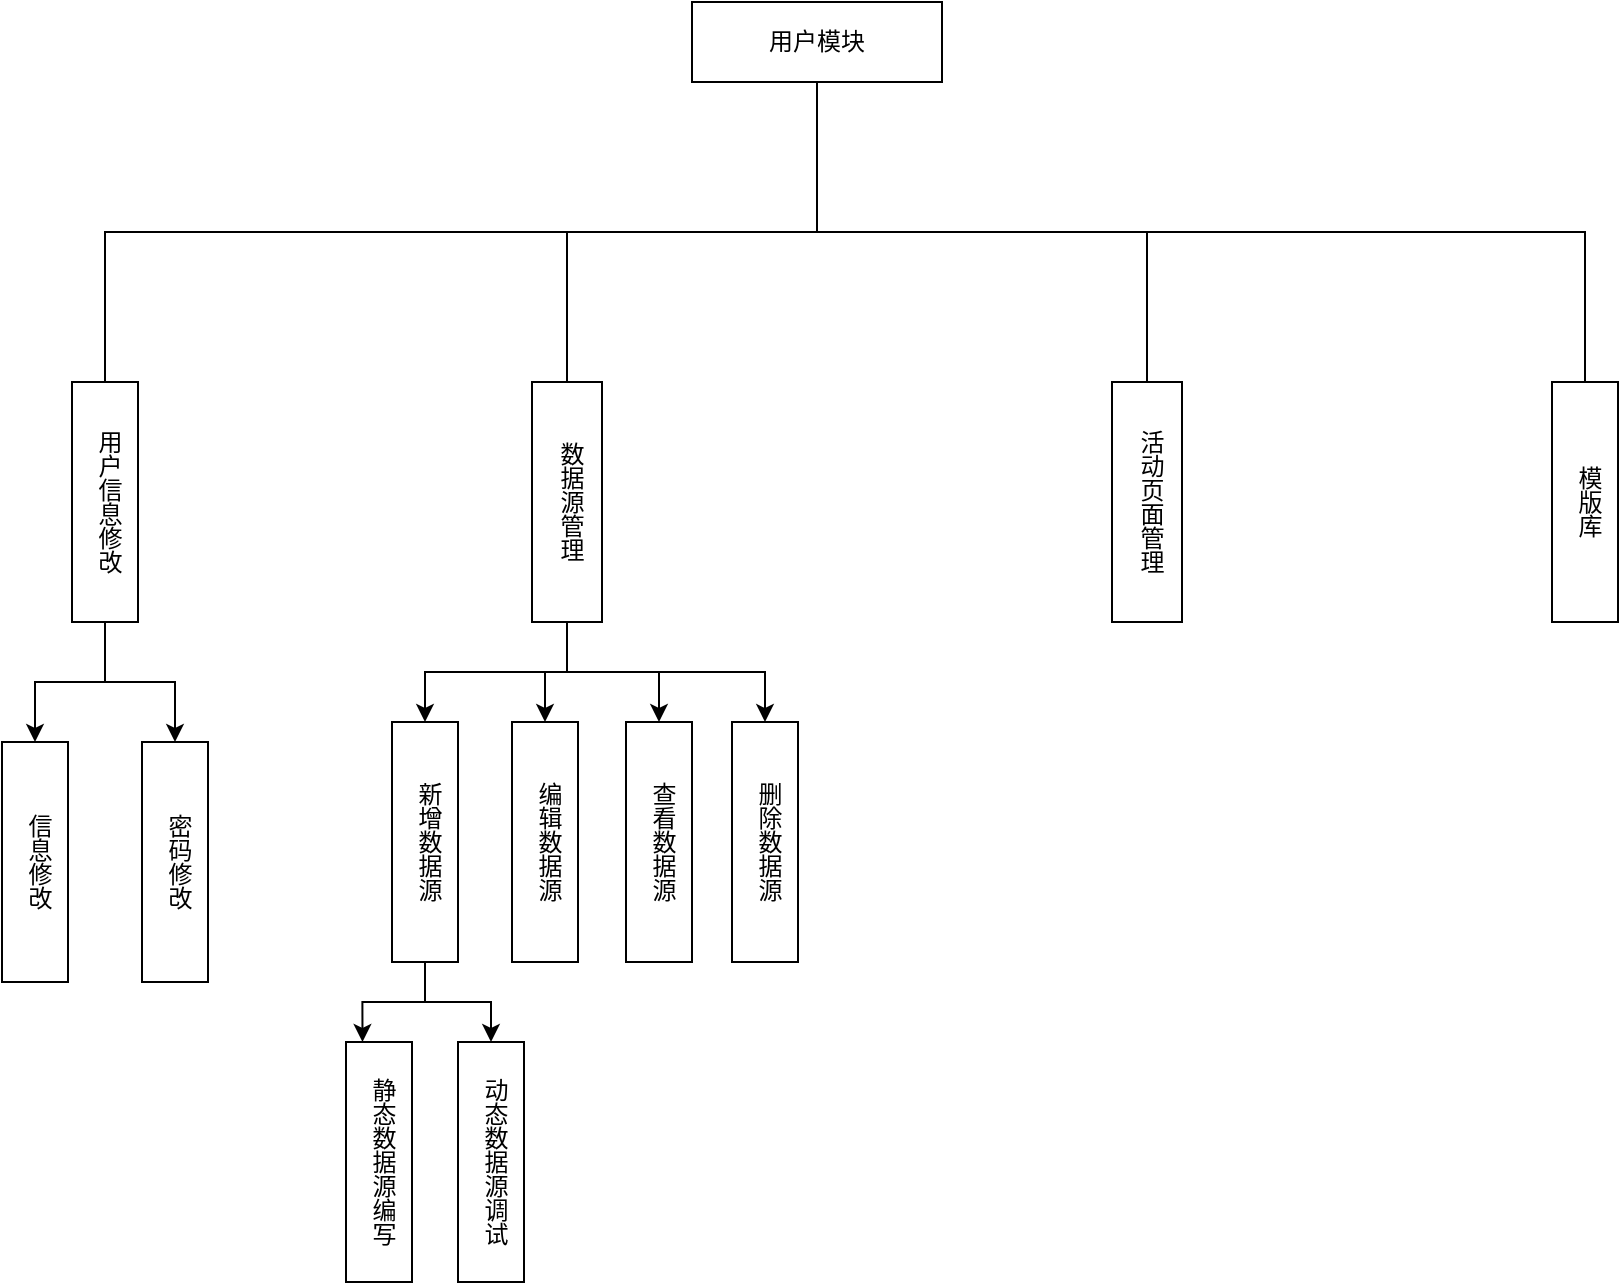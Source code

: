<mxfile version="24.0.5" type="github">
  <diagram name="第 1 页" id="gx0CAf-HGfpb9z3jjFb8">
    <mxGraphModel dx="2074" dy="3488" grid="1" gridSize="10" guides="1" tooltips="1" connect="1" arrows="1" fold="1" page="1" pageScale="1" pageWidth="827" pageHeight="1169" math="0" shadow="0">
      <root>
        <mxCell id="0" />
        <mxCell id="1" parent="0" />
        <mxCell id="n2puXXDJKAa573vDvbuu-2" style="edgeStyle=orthogonalEdgeStyle;rounded=0;orthogonalLoop=1;jettySize=auto;html=1;exitX=0.5;exitY=1;exitDx=0;exitDy=0;entryX=0.5;entryY=0;entryDx=0;entryDy=0;endArrow=none;endFill=0;" edge="1" parent="1" source="n2puXXDJKAa573vDvbuu-6" target="n2puXXDJKAa573vDvbuu-7">
          <mxGeometry relative="1" as="geometry" />
        </mxCell>
        <mxCell id="n2puXXDJKAa573vDvbuu-3" style="edgeStyle=orthogonalEdgeStyle;rounded=0;orthogonalLoop=1;jettySize=auto;html=1;exitX=0.5;exitY=1;exitDx=0;exitDy=0;entryX=0.5;entryY=0;entryDx=0;entryDy=0;endArrow=none;endFill=0;" edge="1" parent="1" source="n2puXXDJKAa573vDvbuu-6" target="n2puXXDJKAa573vDvbuu-8">
          <mxGeometry relative="1" as="geometry" />
        </mxCell>
        <mxCell id="n2puXXDJKAa573vDvbuu-4" style="edgeStyle=orthogonalEdgeStyle;rounded=0;orthogonalLoop=1;jettySize=auto;html=1;exitX=0.5;exitY=1;exitDx=0;exitDy=0;entryX=0.5;entryY=0;entryDx=0;entryDy=0;endArrow=none;endFill=0;" edge="1" parent="1" source="n2puXXDJKAa573vDvbuu-6" target="n2puXXDJKAa573vDvbuu-9">
          <mxGeometry relative="1" as="geometry" />
        </mxCell>
        <mxCell id="n2puXXDJKAa573vDvbuu-5" style="edgeStyle=orthogonalEdgeStyle;rounded=0;orthogonalLoop=1;jettySize=auto;html=1;exitX=0.5;exitY=1;exitDx=0;exitDy=0;entryX=0.5;entryY=0;entryDx=0;entryDy=0;endArrow=none;endFill=0;" edge="1" parent="1" source="n2puXXDJKAa573vDvbuu-6" target="n2puXXDJKAa573vDvbuu-10">
          <mxGeometry relative="1" as="geometry" />
        </mxCell>
        <mxCell id="n2puXXDJKAa573vDvbuu-6" value="用户模块" style="rounded=0;whiteSpace=wrap;html=1;" vertex="1" parent="1">
          <mxGeometry x="430" y="-2010" width="125" height="40" as="geometry" />
        </mxCell>
        <mxCell id="n2puXXDJKAa573vDvbuu-20" style="edgeStyle=orthogonalEdgeStyle;rounded=0;orthogonalLoop=1;jettySize=auto;html=1;exitX=0.5;exitY=1;exitDx=0;exitDy=0;entryX=0.5;entryY=0;entryDx=0;entryDy=0;" edge="1" parent="1" source="n2puXXDJKAa573vDvbuu-7" target="n2puXXDJKAa573vDvbuu-14">
          <mxGeometry relative="1" as="geometry" />
        </mxCell>
        <mxCell id="n2puXXDJKAa573vDvbuu-21" style="edgeStyle=orthogonalEdgeStyle;rounded=0;orthogonalLoop=1;jettySize=auto;html=1;exitX=0.5;exitY=1;exitDx=0;exitDy=0;entryX=0.5;entryY=0;entryDx=0;entryDy=0;" edge="1" parent="1" source="n2puXXDJKAa573vDvbuu-7" target="n2puXXDJKAa573vDvbuu-15">
          <mxGeometry relative="1" as="geometry" />
        </mxCell>
        <mxCell id="n2puXXDJKAa573vDvbuu-22" style="edgeStyle=orthogonalEdgeStyle;rounded=0;orthogonalLoop=1;jettySize=auto;html=1;exitX=0.5;exitY=1;exitDx=0;exitDy=0;entryX=0.5;entryY=0;entryDx=0;entryDy=0;" edge="1" parent="1" source="n2puXXDJKAa573vDvbuu-7" target="n2puXXDJKAa573vDvbuu-16">
          <mxGeometry relative="1" as="geometry" />
        </mxCell>
        <mxCell id="n2puXXDJKAa573vDvbuu-23" style="edgeStyle=orthogonalEdgeStyle;rounded=0;orthogonalLoop=1;jettySize=auto;html=1;exitX=0.5;exitY=1;exitDx=0;exitDy=0;entryX=0.5;entryY=0;entryDx=0;entryDy=0;" edge="1" parent="1" source="n2puXXDJKAa573vDvbuu-7" target="n2puXXDJKAa573vDvbuu-17">
          <mxGeometry relative="1" as="geometry" />
        </mxCell>
        <mxCell id="n2puXXDJKAa573vDvbuu-7" value="数据源管理" style="rounded=0;whiteSpace=wrap;html=1;verticalAlign=middle;align=center;labelPosition=center;verticalLabelPosition=middle;textDirection=vertical-rl;" vertex="1" parent="1">
          <mxGeometry x="350" y="-1820" width="35" height="120" as="geometry" />
        </mxCell>
        <mxCell id="n2puXXDJKAa573vDvbuu-8" value="活动页面管理" style="rounded=0;whiteSpace=wrap;html=1;verticalAlign=middle;align=center;labelPosition=center;verticalLabelPosition=middle;textDirection=vertical-rl;strokeWidth=1;" vertex="1" parent="1">
          <mxGeometry x="640" y="-1820" width="35" height="120" as="geometry" />
        </mxCell>
        <mxCell id="n2puXXDJKAa573vDvbuu-9" value="模版库" style="rounded=0;whiteSpace=wrap;html=1;verticalAlign=middle;align=center;labelPosition=center;verticalLabelPosition=middle;textDirection=vertical-rl;spacing=0;" vertex="1" parent="1">
          <mxGeometry x="860" y="-1820" width="33" height="120" as="geometry" />
        </mxCell>
        <mxCell id="n2puXXDJKAa573vDvbuu-18" style="edgeStyle=orthogonalEdgeStyle;rounded=0;orthogonalLoop=1;jettySize=auto;html=1;exitX=0.5;exitY=1;exitDx=0;exitDy=0;entryX=0.5;entryY=0;entryDx=0;entryDy=0;" edge="1" parent="1" source="n2puXXDJKAa573vDvbuu-10" target="n2puXXDJKAa573vDvbuu-12">
          <mxGeometry relative="1" as="geometry" />
        </mxCell>
        <mxCell id="n2puXXDJKAa573vDvbuu-19" style="edgeStyle=orthogonalEdgeStyle;rounded=0;orthogonalLoop=1;jettySize=auto;html=1;exitX=0.5;exitY=1;exitDx=0;exitDy=0;entryX=0.5;entryY=0;entryDx=0;entryDy=0;" edge="1" parent="1" source="n2puXXDJKAa573vDvbuu-10" target="n2puXXDJKAa573vDvbuu-13">
          <mxGeometry relative="1" as="geometry" />
        </mxCell>
        <mxCell id="n2puXXDJKAa573vDvbuu-10" value="用户信息修改" style="rounded=0;whiteSpace=wrap;html=1;verticalAlign=middle;align=center;labelPosition=center;verticalLabelPosition=middle;textDirection=vertical-rl;spacing=0;" vertex="1" parent="1">
          <mxGeometry x="120" y="-1820" width="33" height="120" as="geometry" />
        </mxCell>
        <mxCell id="n2puXXDJKAa573vDvbuu-12" value="信息修改" style="rounded=0;whiteSpace=wrap;html=1;verticalAlign=middle;align=center;labelPosition=center;verticalLabelPosition=middle;textDirection=vertical-rl;spacing=0;" vertex="1" parent="1">
          <mxGeometry x="85" y="-1640" width="33" height="120" as="geometry" />
        </mxCell>
        <mxCell id="n2puXXDJKAa573vDvbuu-13" value="密码修改" style="rounded=0;whiteSpace=wrap;html=1;verticalAlign=middle;align=center;labelPosition=center;verticalLabelPosition=middle;textDirection=vertical-rl;spacing=0;" vertex="1" parent="1">
          <mxGeometry x="155" y="-1640" width="33" height="120" as="geometry" />
        </mxCell>
        <mxCell id="n2puXXDJKAa573vDvbuu-26" style="edgeStyle=orthogonalEdgeStyle;rounded=0;orthogonalLoop=1;jettySize=auto;html=1;exitX=0.5;exitY=1;exitDx=0;exitDy=0;entryX=0.25;entryY=0;entryDx=0;entryDy=0;" edge="1" parent="1" source="n2puXXDJKAa573vDvbuu-14" target="n2puXXDJKAa573vDvbuu-24">
          <mxGeometry relative="1" as="geometry" />
        </mxCell>
        <mxCell id="n2puXXDJKAa573vDvbuu-27" style="edgeStyle=orthogonalEdgeStyle;rounded=0;orthogonalLoop=1;jettySize=auto;html=1;exitX=0.5;exitY=1;exitDx=0;exitDy=0;" edge="1" parent="1" source="n2puXXDJKAa573vDvbuu-14" target="n2puXXDJKAa573vDvbuu-25">
          <mxGeometry relative="1" as="geometry" />
        </mxCell>
        <mxCell id="n2puXXDJKAa573vDvbuu-14" value="新增数据源" style="rounded=0;whiteSpace=wrap;html=1;verticalAlign=middle;align=center;labelPosition=center;verticalLabelPosition=middle;textDirection=vertical-rl;spacing=0;" vertex="1" parent="1">
          <mxGeometry x="280" y="-1650" width="33" height="120" as="geometry" />
        </mxCell>
        <mxCell id="n2puXXDJKAa573vDvbuu-15" value="编辑数据源" style="rounded=0;whiteSpace=wrap;html=1;verticalAlign=middle;align=center;labelPosition=center;verticalLabelPosition=middle;textDirection=vertical-rl;spacing=0;" vertex="1" parent="1">
          <mxGeometry x="340" y="-1650" width="33" height="120" as="geometry" />
        </mxCell>
        <mxCell id="n2puXXDJKAa573vDvbuu-16" value="查看数据源" style="rounded=0;whiteSpace=wrap;html=1;verticalAlign=middle;align=center;labelPosition=center;verticalLabelPosition=middle;textDirection=vertical-rl;spacing=0;" vertex="1" parent="1">
          <mxGeometry x="397" y="-1650" width="33" height="120" as="geometry" />
        </mxCell>
        <mxCell id="n2puXXDJKAa573vDvbuu-17" value="删除数据源" style="rounded=0;whiteSpace=wrap;html=1;verticalAlign=middle;align=center;labelPosition=center;verticalLabelPosition=middle;textDirection=vertical-rl;spacing=0;" vertex="1" parent="1">
          <mxGeometry x="450" y="-1650" width="33" height="120" as="geometry" />
        </mxCell>
        <mxCell id="n2puXXDJKAa573vDvbuu-24" value="静态数据源编写" style="rounded=0;whiteSpace=wrap;html=1;verticalAlign=middle;align=center;labelPosition=center;verticalLabelPosition=middle;textDirection=vertical-rl;spacing=0;" vertex="1" parent="1">
          <mxGeometry x="257" y="-1490" width="33" height="120" as="geometry" />
        </mxCell>
        <mxCell id="n2puXXDJKAa573vDvbuu-25" value="动态数据源调试" style="rounded=0;whiteSpace=wrap;html=1;verticalAlign=middle;align=center;labelPosition=center;verticalLabelPosition=middle;textDirection=vertical-rl;spacing=0;" vertex="1" parent="1">
          <mxGeometry x="313" y="-1490" width="33" height="120" as="geometry" />
        </mxCell>
      </root>
    </mxGraphModel>
  </diagram>
</mxfile>
